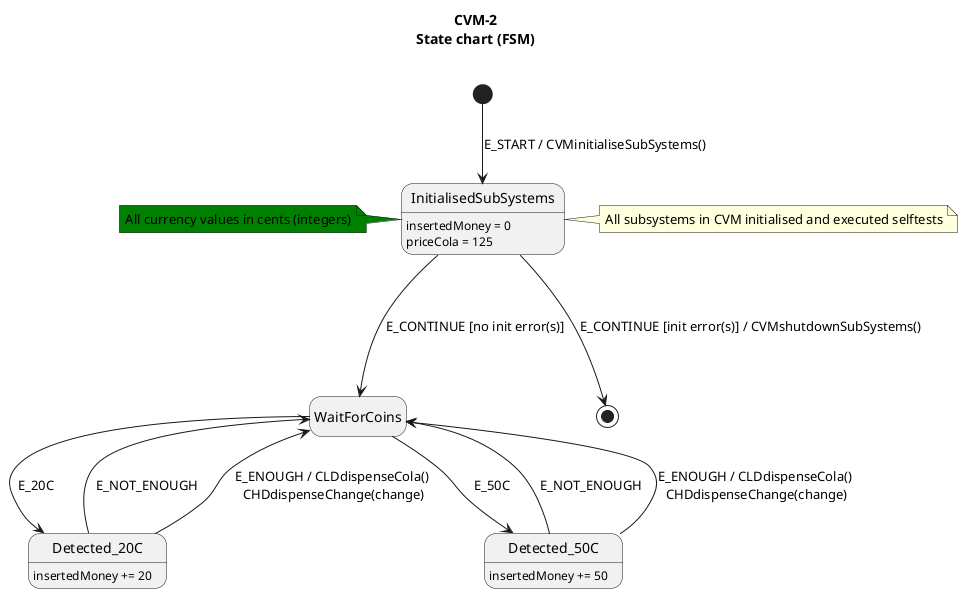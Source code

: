 @startuml

hide empty description

title CVM-2\nState chart (FSM)\n

[*] --> InitialisedSubSystems : E_START / CVMinitialiseSubSystems()
InitialisedSubSystems : insertedMoney = 0
InitialisedSubSystems : priceCola = 125
InitialisedSubSystems ---> WaitForCoins : E_CONTINUE [no init error(s)]
InitialisedSubSystems ---> [*] : E_CONTINUE [init error(s)] / CVMshutdownSubSystems()

WaitForCoins --> Detected_20C : E_20C
Detected_20C : insertedMoney += 20
Detected_20C --> WaitForCoins : E_NOT_ENOUGH
Detected_20C --> WaitForCoins : \
	E_ENOUGH / CLDdispenseCola()\n CHDdispenseChange(change)

WaitForCoins --> Detected_50C : E_50C
Detected_50C : insertedMoney += 50
Detected_50C --> WaitForCoins : E_NOT_ENOUGH
Detected_50C --> WaitForCoins : \
	E_ENOUGH / CLDdispenseCola()\n CHDdispenseChange(change)

note right of InitialisedSubSystems
    All subsystems in CVM initialised and executed selftests
end note

note left of InitialisedSubSystems #green
    All currency values in cents (integers)
end note

@enduml

